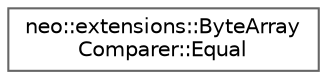 digraph "Graphical Class Hierarchy"
{
 // LATEX_PDF_SIZE
  bgcolor="transparent";
  edge [fontname=Helvetica,fontsize=10,labelfontname=Helvetica,labelfontsize=10];
  node [fontname=Helvetica,fontsize=10,shape=box,height=0.2,width=0.4];
  rankdir="LR";
  Node0 [id="Node000000",label="neo::extensions::ByteArray\lComparer::Equal",height=0.2,width=0.4,color="grey40", fillcolor="white", style="filled",URL="$structneo_1_1extensions_1_1_byte_array_comparer_1_1_equal.html",tooltip="Functor for equality comparison."];
}
